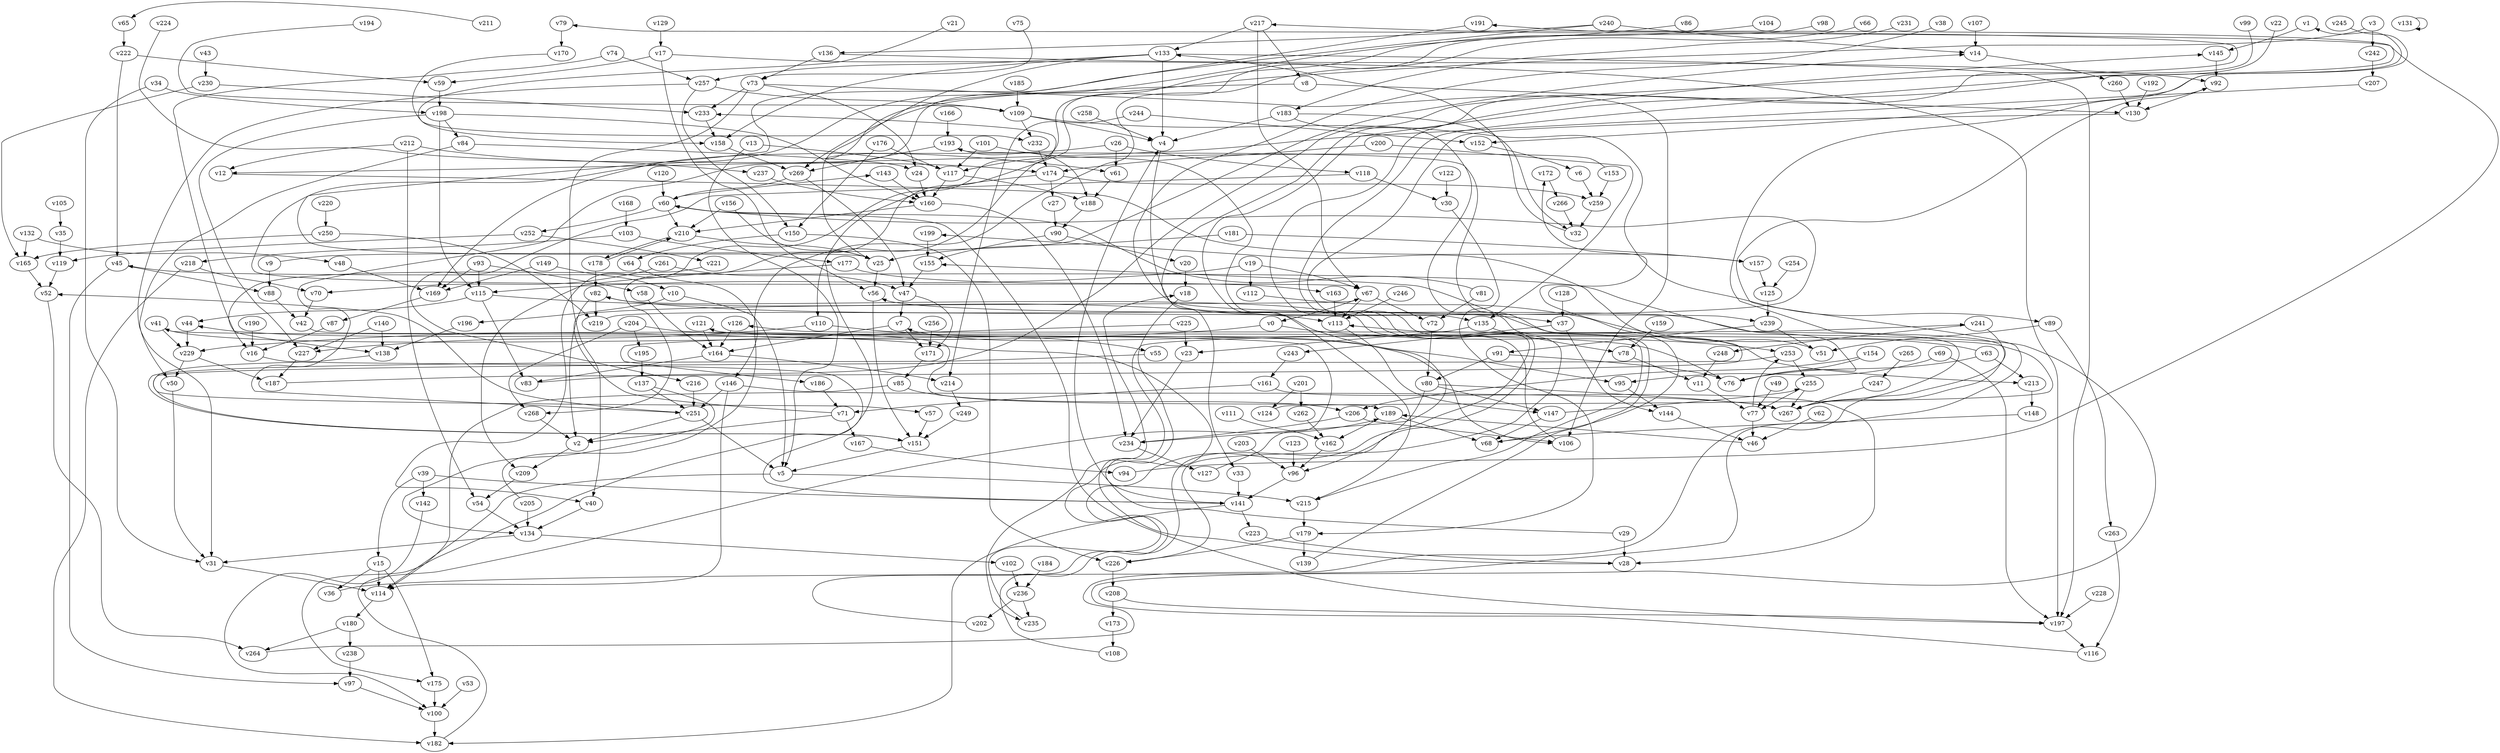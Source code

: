 // Benchmark game 399 - 270 vertices
// time_bound: 70
// targets: v162
digraph G {
    v0 [name="v0", player=1];
    v1 [name="v1", player=1];
    v2 [name="v2", player=1];
    v3 [name="v3", player=1];
    v4 [name="v4", player=1];
    v5 [name="v5", player=1];
    v6 [name="v6", player=0];
    v7 [name="v7", player=0];
    v8 [name="v8", player=0];
    v9 [name="v9", player=0];
    v10 [name="v10", player=0];
    v11 [name="v11", player=1];
    v12 [name="v12", player=1];
    v13 [name="v13", player=0];
    v14 [name="v14", player=0];
    v15 [name="v15", player=1];
    v16 [name="v16", player=1];
    v17 [name="v17", player=1];
    v18 [name="v18", player=1];
    v19 [name="v19", player=0];
    v20 [name="v20", player=1];
    v21 [name="v21", player=0];
    v22 [name="v22", player=0];
    v23 [name="v23", player=1];
    v24 [name="v24", player=0];
    v25 [name="v25", player=1];
    v26 [name="v26", player=0];
    v27 [name="v27", player=1];
    v28 [name="v28", player=0];
    v29 [name="v29", player=0];
    v30 [name="v30", player=1];
    v31 [name="v31", player=1];
    v32 [name="v32", player=1];
    v33 [name="v33", player=1];
    v34 [name="v34", player=1];
    v35 [name="v35", player=0];
    v36 [name="v36", player=0];
    v37 [name="v37", player=0];
    v38 [name="v38", player=0];
    v39 [name="v39", player=0];
    v40 [name="v40", player=0];
    v41 [name="v41", player=1];
    v42 [name="v42", player=0];
    v43 [name="v43", player=1];
    v44 [name="v44", player=0];
    v45 [name="v45", player=0];
    v46 [name="v46", player=1];
    v47 [name="v47", player=0];
    v48 [name="v48", player=0];
    v49 [name="v49", player=0];
    v50 [name="v50", player=0];
    v51 [name="v51", player=0];
    v52 [name="v52", player=0];
    v53 [name="v53", player=1];
    v54 [name="v54", player=1];
    v55 [name="v55", player=0];
    v56 [name="v56", player=1];
    v57 [name="v57", player=0];
    v58 [name="v58", player=0];
    v59 [name="v59", player=0];
    v60 [name="v60", player=1];
    v61 [name="v61", player=0];
    v62 [name="v62", player=1];
    v63 [name="v63", player=1];
    v64 [name="v64", player=1];
    v65 [name="v65", player=0];
    v66 [name="v66", player=0];
    v67 [name="v67", player=1];
    v68 [name="v68", player=0];
    v69 [name="v69", player=1];
    v70 [name="v70", player=0];
    v71 [name="v71", player=0];
    v72 [name="v72", player=0];
    v73 [name="v73", player=0];
    v74 [name="v74", player=0];
    v75 [name="v75", player=1];
    v76 [name="v76", player=1];
    v77 [name="v77", player=1];
    v78 [name="v78", player=1];
    v79 [name="v79", player=1];
    v80 [name="v80", player=0];
    v81 [name="v81", player=1];
    v82 [name="v82", player=1];
    v83 [name="v83", player=0];
    v84 [name="v84", player=0];
    v85 [name="v85", player=1];
    v86 [name="v86", player=0];
    v87 [name="v87", player=0];
    v88 [name="v88", player=1];
    v89 [name="v89", player=0];
    v90 [name="v90", player=1];
    v91 [name="v91", player=1];
    v92 [name="v92", player=0];
    v93 [name="v93", player=0];
    v94 [name="v94", player=1];
    v95 [name="v95", player=0];
    v96 [name="v96", player=0];
    v97 [name="v97", player=1];
    v98 [name="v98", player=0];
    v99 [name="v99", player=0];
    v100 [name="v100", player=1];
    v101 [name="v101", player=0];
    v102 [name="v102", player=0];
    v103 [name="v103", player=1];
    v104 [name="v104", player=0];
    v105 [name="v105", player=1];
    v106 [name="v106", player=0];
    v107 [name="v107", player=1];
    v108 [name="v108", player=0];
    v109 [name="v109", player=1];
    v110 [name="v110", player=0];
    v111 [name="v111", player=0];
    v112 [name="v112", player=1];
    v113 [name="v113", player=1];
    v114 [name="v114", player=1];
    v115 [name="v115", player=0];
    v116 [name="v116", player=1];
    v117 [name="v117", player=0];
    v118 [name="v118", player=1];
    v119 [name="v119", player=0];
    v120 [name="v120", player=1];
    v121 [name="v121", player=0];
    v122 [name="v122", player=0];
    v123 [name="v123", player=1];
    v124 [name="v124", player=1];
    v125 [name="v125", player=1];
    v126 [name="v126", player=0];
    v127 [name="v127", player=0];
    v128 [name="v128", player=0];
    v129 [name="v129", player=0];
    v130 [name="v130", player=0];
    v131 [name="v131", player=0];
    v132 [name="v132", player=1];
    v133 [name="v133", player=0];
    v134 [name="v134", player=0];
    v135 [name="v135", player=1];
    v136 [name="v136", player=1];
    v137 [name="v137", player=0];
    v138 [name="v138", player=1];
    v139 [name="v139", player=1];
    v140 [name="v140", player=1];
    v141 [name="v141", player=0];
    v142 [name="v142", player=0];
    v143 [name="v143", player=1];
    v144 [name="v144", player=0];
    v145 [name="v145", player=1];
    v146 [name="v146", player=1];
    v147 [name="v147", player=1];
    v148 [name="v148", player=0];
    v149 [name="v149", player=1];
    v150 [name="v150", player=0];
    v151 [name="v151", player=1];
    v152 [name="v152", player=0];
    v153 [name="v153", player=0];
    v154 [name="v154", player=0];
    v155 [name="v155", player=1];
    v156 [name="v156", player=0];
    v157 [name="v157", player=0];
    v158 [name="v158", player=0];
    v159 [name="v159", player=0];
    v160 [name="v160", player=0];
    v161 [name="v161", player=0];
    v162 [name="v162", player=1, target=1];
    v163 [name="v163", player=1];
    v164 [name="v164", player=0];
    v165 [name="v165", player=1];
    v166 [name="v166", player=1];
    v167 [name="v167", player=1];
    v168 [name="v168", player=0];
    v169 [name="v169", player=0];
    v170 [name="v170", player=0];
    v171 [name="v171", player=0];
    v172 [name="v172", player=1];
    v173 [name="v173", player=1];
    v174 [name="v174", player=1];
    v175 [name="v175", player=0];
    v176 [name="v176", player=1];
    v177 [name="v177", player=0];
    v178 [name="v178", player=1];
    v179 [name="v179", player=1];
    v180 [name="v180", player=1];
    v181 [name="v181", player=0];
    v182 [name="v182", player=1];
    v183 [name="v183", player=0];
    v184 [name="v184", player=0];
    v185 [name="v185", player=0];
    v186 [name="v186", player=0];
    v187 [name="v187", player=0];
    v188 [name="v188", player=1];
    v189 [name="v189", player=1];
    v190 [name="v190", player=1];
    v191 [name="v191", player=0];
    v192 [name="v192", player=1];
    v193 [name="v193", player=1];
    v194 [name="v194", player=1];
    v195 [name="v195", player=0];
    v196 [name="v196", player=1];
    v197 [name="v197", player=1];
    v198 [name="v198", player=1];
    v199 [name="v199", player=1];
    v200 [name="v200", player=1];
    v201 [name="v201", player=0];
    v202 [name="v202", player=0];
    v203 [name="v203", player=0];
    v204 [name="v204", player=1];
    v205 [name="v205", player=0];
    v206 [name="v206", player=0];
    v207 [name="v207", player=0];
    v208 [name="v208", player=1];
    v209 [name="v209", player=0];
    v210 [name="v210", player=0];
    v211 [name="v211", player=1];
    v212 [name="v212", player=0];
    v213 [name="v213", player=0];
    v214 [name="v214", player=0];
    v215 [name="v215", player=0];
    v216 [name="v216", player=1];
    v217 [name="v217", player=0];
    v218 [name="v218", player=0];
    v219 [name="v219", player=1];
    v220 [name="v220", player=0];
    v221 [name="v221", player=1];
    v222 [name="v222", player=1];
    v223 [name="v223", player=0];
    v224 [name="v224", player=0];
    v225 [name="v225", player=0];
    v226 [name="v226", player=1];
    v227 [name="v227", player=0];
    v228 [name="v228", player=0];
    v229 [name="v229", player=0];
    v230 [name="v230", player=1];
    v231 [name="v231", player=1];
    v232 [name="v232", player=0];
    v233 [name="v233", player=1];
    v234 [name="v234", player=0];
    v235 [name="v235", player=1];
    v236 [name="v236", player=0];
    v237 [name="v237", player=1];
    v238 [name="v238", player=1];
    v239 [name="v239", player=0];
    v240 [name="v240", player=1];
    v241 [name="v241", player=0];
    v242 [name="v242", player=1];
    v243 [name="v243", player=0];
    v244 [name="v244", player=1];
    v245 [name="v245", player=1];
    v246 [name="v246", player=0];
    v247 [name="v247", player=1];
    v248 [name="v248", player=0];
    v249 [name="v249", player=0];
    v250 [name="v250", player=0];
    v251 [name="v251", player=0];
    v252 [name="v252", player=1];
    v253 [name="v253", player=0];
    v254 [name="v254", player=1];
    v255 [name="v255", player=1];
    v256 [name="v256", player=0];
    v257 [name="v257", player=0];
    v258 [name="v258", player=0];
    v259 [name="v259", player=0];
    v260 [name="v260", player=0];
    v261 [name="v261", player=1];
    v262 [name="v262", player=0];
    v263 [name="v263", player=0];
    v264 [name="v264", player=1];
    v265 [name="v265", player=0];
    v266 [name="v266", player=0];
    v267 [name="v267", player=1];
    v268 [name="v268", player=1];
    v269 [name="v269", player=1];

    v0 -> v253;
    v1 -> v145 [constraint="t mod 5 == 2"];
    v2 -> v209;
    v3 -> v61 [constraint="t >= 5"];
    v4 -> v33;
    v5 -> v114;
    v6 -> v259;
    v7 -> v164;
    v8 -> v269;
    v9 -> v14 [constraint="t < 12"];
    v10 -> v196;
    v11 -> v77;
    v12 -> v157 [constraint="t < 9"];
    v13 -> v5;
    v14 -> v260;
    v15 -> v175;
    v16 -> v141 [constraint="t < 14"];
    v17 -> v56;
    v18 -> v235 [constraint="t >= 3"];
    v19 -> v115 [constraint="t >= 3"];
    v20 -> v18;
    v21 -> v158 [constraint="t mod 3 == 1"];
    v22 -> v95 [constraint="t >= 1"];
    v23 -> v234;
    v24 -> v160;
    v25 -> v56;
    v26 -> v61;
    v27 -> v90;
    v28 -> v18 [constraint="t >= 3"];
    v29 -> v241 [constraint="t < 8"];
    v30 -> v179;
    v31 -> v114;
    v32 -> v133;
    v33 -> v141;
    v34 -> v31;
    v35 -> v119;
    v36 -> v126 [constraint="t mod 4 == 3"];
    v37 -> v243;
    v38 -> v239 [constraint="t mod 5 == 4"];
    v39 -> v142;
    v40 -> v134;
    v41 -> v106 [constraint="t >= 3"];
    v42 -> v189 [constraint="t < 9"];
    v43 -> v230;
    v44 -> v229;
    v45 -> v97;
    v46 -> v189 [constraint="t mod 4 == 1"];
    v47 -> v171;
    v48 -> v169;
    v49 -> v77;
    v50 -> v31;
    v51 -> v199 [constraint="t >= 5"];
    v52 -> v264;
    v53 -> v100;
    v54 -> v134;
    v55 -> v151 [constraint="t >= 2"];
    v56 -> v151;
    v57 -> v151;
    v58 -> v164;
    v59 -> v198;
    v60 -> v143 [constraint="t mod 3 == 1"];
    v61 -> v188;
    v62 -> v46;
    v63 -> v172 [constraint="t >= 2"];
    v64 -> v146;
    v65 -> v222;
    v66 -> v175 [constraint="t >= 1"];
    v67 -> v0;
    v68 -> v155 [constraint="t mod 4 == 2"];
    v69 -> v95;
    v70 -> v42;
    v71 -> v67 [constraint="t < 11"];
    v72 -> v80;
    v73 -> v106;
    v74 -> v257;
    v75 -> v73 [constraint="t mod 2 == 1"];
    v76 -> v45 [constraint="t mod 5 == 0"];
    v77 -> v253;
    v78 -> v11;
    v79 -> v170;
    v80 -> v267;
    v81 -> v60 [constraint="t mod 2 == 0"];
    v82 -> v37;
    v83 -> v191 [constraint="t >= 4"];
    v84 -> v24;
    v85 -> v206;
    v86 -> v251 [constraint="t >= 1"];
    v87 -> v16;
    v88 -> v42;
    v89 -> v51;
    v90 -> v20;
    v91 -> v76;
    v92 -> v130;
    v93 -> v115;
    v94 -> v79 [constraint="t mod 2 == 0"];
    v95 -> v144;
    v96 -> v141;
    v97 -> v100;
    v98 -> v268 [constraint="t mod 5 == 3"];
    v99 -> v135 [constraint="t >= 3"];
    v100 -> v182;
    v101 -> v117;
    v102 -> v236;
    v103 -> v218;
    v104 -> v40 [constraint="t mod 2 == 0"];
    v105 -> v35;
    v106 -> v82 [constraint="t mod 4 == 1"];
    v107 -> v14;
    v108 -> v217 [constraint="t >= 5"];
    v109 -> v89 [constraint="t mod 3 == 1"];
    v110 -> v55;
    v111 -> v162;
    v112 -> v213 [constraint="t < 5"];
    v113 -> v147;
    v114 -> v180;
    v115 -> v83;
    v116 -> v92 [constraint="t >= 2"];
    v117 -> v188;
    v118 -> v216 [constraint="t < 10"];
    v119 -> v52;
    v120 -> v60;
    v121 -> v164;
    v122 -> v30;
    v123 -> v96;
    v124 -> v121 [constraint="t mod 2 == 0"];
    v125 -> v239;
    v126 -> v164;
    v127 -> v41 [constraint="t >= 2"];
    v128 -> v37;
    v129 -> v17;
    v130 -> v226 [constraint="t mod 5 == 2"];
    v131 -> v131 [constraint="t < 15"];
    v132 -> v48;
    v133 -> v197;
    v134 -> v31;
    v135 -> v78;
    v136 -> v92 [constraint="t mod 3 == 2"];
    v137 -> v134 [constraint="t mod 4 == 3"];
    v138 -> v151 [constraint="t < 12"];
    v139 -> v193 [constraint="t mod 2 == 1"];
    v140 -> v227;
    v141 -> v4 [constraint="t >= 1"];
    v142 -> v100 [constraint="t >= 4"];
    v143 -> v160;
    v144 -> v46;
    v145 -> v92;
    v146 -> v267 [constraint="t >= 3"];
    v147 -> v255 [constraint="t mod 4 == 1"];
    v148 -> v68 [constraint="t < 8"];
    v149 -> v10;
    v150 -> v226;
    v151 -> v5;
    v152 -> v6;
    v153 -> v117 [constraint="t < 11"];
    v154 -> v206 [constraint="t mod 4 == 3"];
    v155 -> v47;
    v156 -> v210;
    v157 -> v125;
    v158 -> v269;
    v159 -> v78;
    v160 -> v234;
    v161 -> v28;
    v162 -> v96;
    v163 -> v113;
    v164 -> v214;
    v165 -> v52;
    v166 -> v193;
    v167 -> v94;
    v168 -> v103;
    v169 -> v87;
    v170 -> v232 [constraint="t >= 2"];
    v171 -> v85;
    v172 -> v266;
    v173 -> v108;
    v174 -> v110;
    v175 -> v100;
    v176 -> v117;
    v177 -> v209;
    v178 -> v210;
    v179 -> v139;
    v180 -> v238;
    v181 -> v25;
    v182 -> v189 [constraint="t >= 2"];
    v183 -> v215 [constraint="t >= 5"];
    v184 -> v236;
    v185 -> v109;
    v186 -> v71;
    v187 -> v113 [constraint="t >= 1"];
    v188 -> v90;
    v189 -> v68;
    v190 -> v16;
    v191 -> v67 [constraint="t mod 2 == 0"];
    v192 -> v130;
    v193 -> v188;
    v194 -> v109 [constraint="t mod 3 == 1"];
    v195 -> v137;
    v196 -> v138;
    v197 -> v116;
    v198 -> v115;
    v199 -> v155;
    v200 -> v135;
    v201 -> v124;
    v202 -> v145 [constraint="t >= 2"];
    v203 -> v96;
    v204 -> v268;
    v205 -> v233 [constraint="t >= 1"];
    v206 -> v234;
    v207 -> v12 [constraint="t < 9"];
    v208 -> v197;
    v209 -> v54;
    v210 -> v178;
    v211 -> v65 [constraint="t < 12"];
    v212 -> v54;
    v213 -> v148;
    v214 -> v249;
    v215 -> v179;
    v216 -> v251;
    v217 -> v8;
    v218 -> v70;
    v219 -> v60 [constraint="t mod 2 == 0"];
    v220 -> v250;
    v221 -> v138 [constraint="t < 11"];
    v222 -> v59;
    v223 -> v28;
    v224 -> v174 [constraint="t < 7"];
    v225 -> v186 [constraint="t mod 2 == 0"];
    v226 -> v208;
    v227 -> v187;
    v228 -> v197;
    v229 -> v50;
    v230 -> v165;
    v231 -> v183 [constraint="t >= 3"];
    v232 -> v174;
    v233 -> v158;
    v234 -> v7 [constraint="t < 14"];
    v235 -> v44 [constraint="t >= 4"];
    v236 -> v202;
    v237 -> v160;
    v238 -> v97;
    v239 -> v91;
    v240 -> v25 [constraint="t >= 3"];
    v241 -> v267;
    v242 -> v207;
    v243 -> v161;
    v244 -> v214;
    v245 -> v152 [constraint="t mod 5 == 0"];
    v246 -> v113;
    v247 -> v267;
    v248 -> v11;
    v249 -> v151;
    v250 -> v219;
    v251 -> v52 [constraint="t < 11"];
    v252 -> v119;
    v253 -> v57 [constraint="t < 10"];
    v254 -> v125;
    v255 -> v267;
    v256 -> v171;
    v257 -> v31;
    v258 -> v4;
    v259 -> v32;
    v260 -> v130;
    v261 -> v70;
    v262 -> v162;
    v263 -> v116;
    v264 -> v1 [constraint="t >= 1"];
    v265 -> v247;
    v266 -> v32;
    v267 -> v56 [constraint="t >= 2"];
    v268 -> v2;
    v269 -> v60;
    v80 -> v147;
    v217 -> v67;
    v93 -> v58;
    v198 -> v160;
    v178 -> v82;
    v150 -> v64;
    v160 -> v210;
    v82 -> v2;
    v206 -> v106;
    v137 -> v251;
    v10 -> v5;
    v141 -> v223;
    v80 -> v96;
    v13 -> v117;
    v26 -> v118;
    v183 -> v4;
    v164 -> v83;
    v225 -> v23;
    v176 -> v150;
    v81 -> v72;
    v229 -> v187;
    v154 -> v76;
    v115 -> v44;
    v133 -> v4;
    v198 -> v84;
    v90 -> v155;
    v39 -> v15;
    v205 -> v134;
    v91 -> v80;
    v136 -> v73;
    v189 -> v162;
    v135 -> v23;
    v101 -> v215;
    v17 -> v59;
    v69 -> v197;
    v257 -> v150;
    v63 -> v213;
    v34 -> v198;
    v74 -> v16;
    v84 -> v50;
    v230 -> v233;
    v180 -> v264;
    v39 -> v141;
    v5 -> v215;
    v183 -> v32;
    v109 -> v4;
    v156 -> v25;
    v208 -> v173;
    v140 -> v138;
    v47 -> v7;
    v250 -> v165;
    v29 -> v28;
    v222 -> v45;
    v204 -> v76;
    v117 -> v160;
    v217 -> v133;
    v134 -> v102;
    v212 -> v12;
    v149 -> v169;
    v60 -> v197;
    v244 -> v152;
    v73 -> v24;
    v82 -> v219;
    v60 -> v210;
    v67 -> v72;
    v261 -> v47;
    v181 -> v157;
    v179 -> v226;
    v153 -> v259;
    v234 -> v127;
    v133 -> v158;
    v210 -> v25;
    v240 -> v14;
    v67 -> v113;
    v177 -> v163;
    v37 -> v144;
    v241 -> v248;
    v146 -> v114;
    v73 -> v40;
    v269 -> v47;
    v73 -> v233;
    v60 -> v252;
    v71 -> v167;
    v19 -> v112;
    v255 -> v77;
    v19 -> v67;
    v15 -> v114;
    v93 -> v169;
    v174 -> v27;
    v8 -> v130;
    v200 -> v174;
    v146 -> v251;
    v9 -> v88;
    v204 -> v195;
    v236 -> v235;
    v239 -> v51;
    v218 -> v182;
    v71 -> v2;
    v26 -> v169;
    v15 -> v36;
    v253 -> v255;
    v63 -> v76;
    v201 -> v262;
    v109 -> v232;
    v147 -> v68;
    v103 -> v177;
    v132 -> v165;
    v0 -> v229;
    v251 -> v2;
    v3 -> v242;
    v198 -> v227;
    v89 -> v263;
    v118 -> v30;
    v85 -> v114;
    v141 -> v182;
    v110 -> v227;
    v212 -> v237;
    v251 -> v5;
    v133 -> v25;
    v133 -> v257;
    v174 -> v259;
    v161 -> v71;
    v252 -> v221;
    v7 -> v171;
    v115 -> v113;
    v17 -> v197;
    v77 -> v46;
    v257 -> v109;
    v240 -> v136;
    v45 -> v88;
    v41 -> v229;
    v193 -> v269;
}
